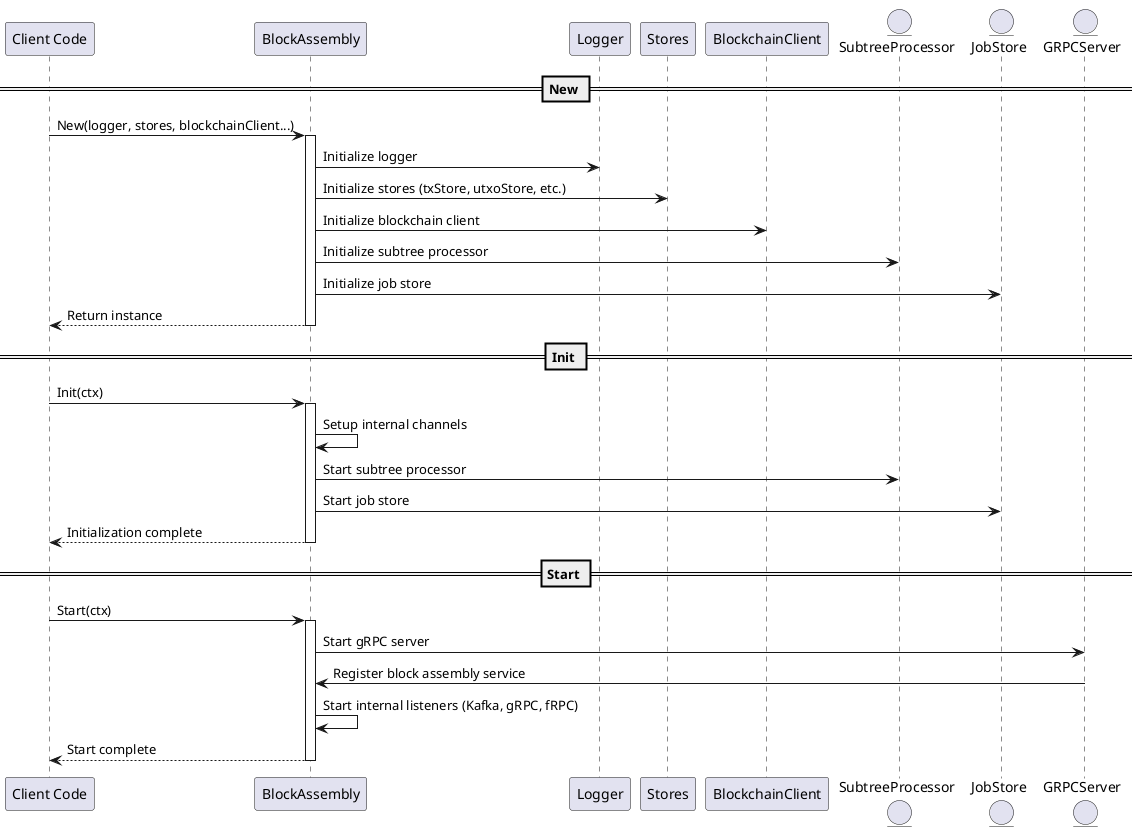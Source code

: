 @startuml
participant "Client Code" as Client
participant "BlockAssembly" as BA
participant "Logger" as Logger
participant "Stores" as Stores
participant "BlockchainClient" as Blockchain
entity "SubtreeProcessor" as SubtreeProc
entity "JobStore" as JobStore
entity "GRPCServer" as GRPC

== New ==
Client -> BA : New(logger, stores, blockchainClient...)
activate BA
BA -> Logger : Initialize logger
BA -> Stores : Initialize stores (txStore, utxoStore, etc.)
BA -> Blockchain : Initialize blockchain client
BA -> SubtreeProc : Initialize subtree processor
BA -> JobStore : Initialize job store
BA --> Client : Return instance
deactivate BA

== Init ==
Client -> BA : Init(ctx)
activate BA
BA -> BA : Setup internal channels
BA -> SubtreeProc : Start subtree processor
BA -> JobStore : Start job store
BA --> Client : Initialization complete
deactivate BA

== Start ==
Client -> BA : Start(ctx)
activate BA
BA -> GRPC : Start gRPC server
GRPC -> BA : Register block assembly service
BA -> BA : Start internal listeners (Kafka, gRPC, fRPC)
BA --> Client : Start complete
deactivate BA
@enduml
